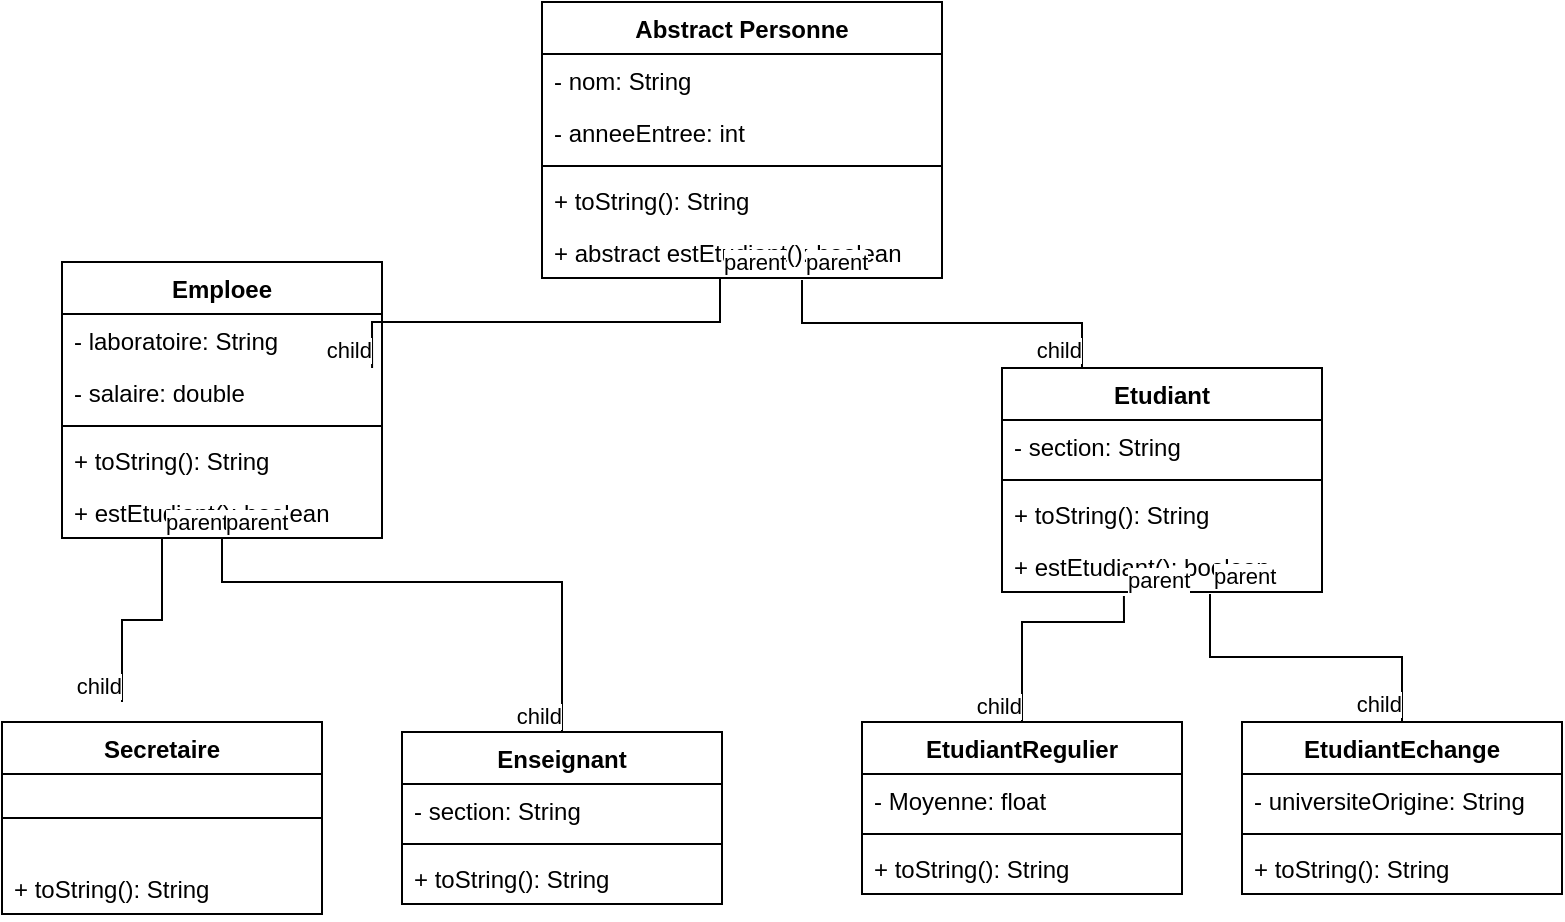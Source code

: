 <mxfile version="20.1.1" type="device"><diagram id="a4uqHdwV3t2hVtEN2k-8" name="Page-1"><mxGraphModel dx="1422" dy="763" grid="1" gridSize="10" guides="1" tooltips="1" connect="1" arrows="1" fold="1" page="1" pageScale="1" pageWidth="827" pageHeight="1169" math="0" shadow="0"><root><mxCell id="0"/><mxCell id="1" parent="0"/><mxCell id="2xAKJ8VKOI35TPq2F4ev-9" value="Abstract Personne" style="swimlane;fontStyle=1;align=center;verticalAlign=top;childLayout=stackLayout;horizontal=1;startSize=26;horizontalStack=0;resizeParent=1;resizeParentMax=0;resizeLast=0;collapsible=1;marginBottom=0;" vertex="1" parent="1"><mxGeometry x="300" y="70" width="200" height="138" as="geometry"/></mxCell><mxCell id="2xAKJ8VKOI35TPq2F4ev-10" value="- nom: String" style="text;strokeColor=none;fillColor=none;align=left;verticalAlign=top;spacingLeft=4;spacingRight=4;overflow=hidden;rotatable=0;points=[[0,0.5],[1,0.5]];portConstraint=eastwest;" vertex="1" parent="2xAKJ8VKOI35TPq2F4ev-9"><mxGeometry y="26" width="200" height="26" as="geometry"/></mxCell><mxCell id="2xAKJ8VKOI35TPq2F4ev-37" value="- anneeEntree: int" style="text;strokeColor=none;fillColor=none;align=left;verticalAlign=top;spacingLeft=4;spacingRight=4;overflow=hidden;rotatable=0;points=[[0,0.5],[1,0.5]];portConstraint=eastwest;" vertex="1" parent="2xAKJ8VKOI35TPq2F4ev-9"><mxGeometry y="52" width="200" height="26" as="geometry"/></mxCell><mxCell id="2xAKJ8VKOI35TPq2F4ev-11" value="" style="line;strokeWidth=1;fillColor=none;align=left;verticalAlign=middle;spacingTop=-1;spacingLeft=3;spacingRight=3;rotatable=0;labelPosition=right;points=[];portConstraint=eastwest;" vertex="1" parent="2xAKJ8VKOI35TPq2F4ev-9"><mxGeometry y="78" width="200" height="8" as="geometry"/></mxCell><mxCell id="2xAKJ8VKOI35TPq2F4ev-12" value="+ toString(): String" style="text;strokeColor=none;fillColor=none;align=left;verticalAlign=top;spacingLeft=4;spacingRight=4;overflow=hidden;rotatable=0;points=[[0,0.5],[1,0.5]];portConstraint=eastwest;" vertex="1" parent="2xAKJ8VKOI35TPq2F4ev-9"><mxGeometry y="86" width="200" height="26" as="geometry"/></mxCell><mxCell id="2xAKJ8VKOI35TPq2F4ev-38" value="+ abstract estEtudiant(): boolean" style="text;strokeColor=none;fillColor=none;align=left;verticalAlign=top;spacingLeft=4;spacingRight=4;overflow=hidden;rotatable=0;points=[[0,0.5],[1,0.5]];portConstraint=eastwest;" vertex="1" parent="2xAKJ8VKOI35TPq2F4ev-9"><mxGeometry y="112" width="200" height="26" as="geometry"/></mxCell><mxCell id="2xAKJ8VKOI35TPq2F4ev-13" value="Emploee" style="swimlane;fontStyle=1;align=center;verticalAlign=top;childLayout=stackLayout;horizontal=1;startSize=26;horizontalStack=0;resizeParent=1;resizeParentMax=0;resizeLast=0;collapsible=1;marginBottom=0;" vertex="1" parent="1"><mxGeometry x="60" y="200" width="160" height="138" as="geometry"/></mxCell><mxCell id="2xAKJ8VKOI35TPq2F4ev-14" value="- laboratoire: String" style="text;strokeColor=none;fillColor=none;align=left;verticalAlign=top;spacingLeft=4;spacingRight=4;overflow=hidden;rotatable=0;points=[[0,0.5],[1,0.5]];portConstraint=eastwest;" vertex="1" parent="2xAKJ8VKOI35TPq2F4ev-13"><mxGeometry y="26" width="160" height="26" as="geometry"/></mxCell><mxCell id="2xAKJ8VKOI35TPq2F4ev-39" value="- salaire: double" style="text;strokeColor=none;fillColor=none;align=left;verticalAlign=top;spacingLeft=4;spacingRight=4;overflow=hidden;rotatable=0;points=[[0,0.5],[1,0.5]];portConstraint=eastwest;" vertex="1" parent="2xAKJ8VKOI35TPq2F4ev-13"><mxGeometry y="52" width="160" height="26" as="geometry"/></mxCell><mxCell id="2xAKJ8VKOI35TPq2F4ev-15" value="" style="line;strokeWidth=1;fillColor=none;align=left;verticalAlign=middle;spacingTop=-1;spacingLeft=3;spacingRight=3;rotatable=0;labelPosition=right;points=[];portConstraint=eastwest;" vertex="1" parent="2xAKJ8VKOI35TPq2F4ev-13"><mxGeometry y="78" width="160" height="8" as="geometry"/></mxCell><mxCell id="2xAKJ8VKOI35TPq2F4ev-44" value="+ toString(): String" style="text;strokeColor=none;fillColor=none;align=left;verticalAlign=top;spacingLeft=4;spacingRight=4;overflow=hidden;rotatable=0;points=[[0,0.5],[1,0.5]];portConstraint=eastwest;" vertex="1" parent="2xAKJ8VKOI35TPq2F4ev-13"><mxGeometry y="86" width="160" height="26" as="geometry"/></mxCell><mxCell id="2xAKJ8VKOI35TPq2F4ev-45" value="+ estEtudiant(): boolean" style="text;strokeColor=none;fillColor=none;align=left;verticalAlign=top;spacingLeft=4;spacingRight=4;overflow=hidden;rotatable=0;points=[[0,0.5],[1,0.5]];portConstraint=eastwest;" vertex="1" parent="2xAKJ8VKOI35TPq2F4ev-13"><mxGeometry y="112" width="160" height="26" as="geometry"/></mxCell><mxCell id="2xAKJ8VKOI35TPq2F4ev-17" value="Etudiant" style="swimlane;fontStyle=1;align=center;verticalAlign=top;childLayout=stackLayout;horizontal=1;startSize=26;horizontalStack=0;resizeParent=1;resizeParentMax=0;resizeLast=0;collapsible=1;marginBottom=0;" vertex="1" parent="1"><mxGeometry x="530" y="253" width="160" height="112" as="geometry"/></mxCell><mxCell id="2xAKJ8VKOI35TPq2F4ev-18" value="- section: String" style="text;strokeColor=none;fillColor=none;align=left;verticalAlign=top;spacingLeft=4;spacingRight=4;overflow=hidden;rotatable=0;points=[[0,0.5],[1,0.5]];portConstraint=eastwest;" vertex="1" parent="2xAKJ8VKOI35TPq2F4ev-17"><mxGeometry y="26" width="160" height="26" as="geometry"/></mxCell><mxCell id="2xAKJ8VKOI35TPq2F4ev-19" value="" style="line;strokeWidth=1;fillColor=none;align=left;verticalAlign=middle;spacingTop=-1;spacingLeft=3;spacingRight=3;rotatable=0;labelPosition=right;points=[];portConstraint=eastwest;" vertex="1" parent="2xAKJ8VKOI35TPq2F4ev-17"><mxGeometry y="52" width="160" height="8" as="geometry"/></mxCell><mxCell id="2xAKJ8VKOI35TPq2F4ev-51" value="+ toString(): String" style="text;strokeColor=none;fillColor=none;align=left;verticalAlign=top;spacingLeft=4;spacingRight=4;overflow=hidden;rotatable=0;points=[[0,0.5],[1,0.5]];portConstraint=eastwest;" vertex="1" parent="2xAKJ8VKOI35TPq2F4ev-17"><mxGeometry y="60" width="160" height="26" as="geometry"/></mxCell><mxCell id="2xAKJ8VKOI35TPq2F4ev-52" value="+ estEtudiant(): boolean" style="text;strokeColor=none;fillColor=none;align=left;verticalAlign=top;spacingLeft=4;spacingRight=4;overflow=hidden;rotatable=0;points=[[0,0.5],[1,0.5]];portConstraint=eastwest;" vertex="1" parent="2xAKJ8VKOI35TPq2F4ev-17"><mxGeometry y="86" width="160" height="26" as="geometry"/></mxCell><mxCell id="2xAKJ8VKOI35TPq2F4ev-21" value="Secretaire" style="swimlane;fontStyle=1;align=center;verticalAlign=top;childLayout=stackLayout;horizontal=1;startSize=26;horizontalStack=0;resizeParent=1;resizeParentMax=0;resizeLast=0;collapsible=1;marginBottom=0;" vertex="1" parent="1"><mxGeometry x="30" y="430" width="160" height="96" as="geometry"/></mxCell><mxCell id="2xAKJ8VKOI35TPq2F4ev-23" value="" style="line;strokeWidth=1;fillColor=none;align=left;verticalAlign=middle;spacingTop=-1;spacingLeft=3;spacingRight=3;rotatable=0;labelPosition=right;points=[];portConstraint=eastwest;" vertex="1" parent="2xAKJ8VKOI35TPq2F4ev-21"><mxGeometry y="26" width="160" height="44" as="geometry"/></mxCell><mxCell id="2xAKJ8VKOI35TPq2F4ev-49" value="+ toString(): String" style="text;strokeColor=none;fillColor=none;align=left;verticalAlign=top;spacingLeft=4;spacingRight=4;overflow=hidden;rotatable=0;points=[[0,0.5],[1,0.5]];portConstraint=eastwest;" vertex="1" parent="2xAKJ8VKOI35TPq2F4ev-21"><mxGeometry y="70" width="160" height="26" as="geometry"/></mxCell><mxCell id="2xAKJ8VKOI35TPq2F4ev-25" value="Enseignant" style="swimlane;fontStyle=1;align=center;verticalAlign=top;childLayout=stackLayout;horizontal=1;startSize=26;horizontalStack=0;resizeParent=1;resizeParentMax=0;resizeLast=0;collapsible=1;marginBottom=0;" vertex="1" parent="1"><mxGeometry x="230" y="435" width="160" height="86" as="geometry"/></mxCell><mxCell id="2xAKJ8VKOI35TPq2F4ev-26" value="- section: String" style="text;strokeColor=none;fillColor=none;align=left;verticalAlign=top;spacingLeft=4;spacingRight=4;overflow=hidden;rotatable=0;points=[[0,0.5],[1,0.5]];portConstraint=eastwest;" vertex="1" parent="2xAKJ8VKOI35TPq2F4ev-25"><mxGeometry y="26" width="160" height="26" as="geometry"/></mxCell><mxCell id="2xAKJ8VKOI35TPq2F4ev-27" value="" style="line;strokeWidth=1;fillColor=none;align=left;verticalAlign=middle;spacingTop=-1;spacingLeft=3;spacingRight=3;rotatable=0;labelPosition=right;points=[];portConstraint=eastwest;" vertex="1" parent="2xAKJ8VKOI35TPq2F4ev-25"><mxGeometry y="52" width="160" height="8" as="geometry"/></mxCell><mxCell id="2xAKJ8VKOI35TPq2F4ev-50" value="+ toString(): String" style="text;strokeColor=none;fillColor=none;align=left;verticalAlign=top;spacingLeft=4;spacingRight=4;overflow=hidden;rotatable=0;points=[[0,0.5],[1,0.5]];portConstraint=eastwest;" vertex="1" parent="2xAKJ8VKOI35TPq2F4ev-25"><mxGeometry y="60" width="160" height="26" as="geometry"/></mxCell><mxCell id="2xAKJ8VKOI35TPq2F4ev-29" value="EtudiantEchange" style="swimlane;fontStyle=1;align=center;verticalAlign=top;childLayout=stackLayout;horizontal=1;startSize=26;horizontalStack=0;resizeParent=1;resizeParentMax=0;resizeLast=0;collapsible=1;marginBottom=0;" vertex="1" parent="1"><mxGeometry x="650" y="430" width="160" height="86" as="geometry"/></mxCell><mxCell id="2xAKJ8VKOI35TPq2F4ev-30" value="- universiteOrigine: String" style="text;strokeColor=none;fillColor=none;align=left;verticalAlign=top;spacingLeft=4;spacingRight=4;overflow=hidden;rotatable=0;points=[[0,0.5],[1,0.5]];portConstraint=eastwest;" vertex="1" parent="2xAKJ8VKOI35TPq2F4ev-29"><mxGeometry y="26" width="160" height="26" as="geometry"/></mxCell><mxCell id="2xAKJ8VKOI35TPq2F4ev-31" value="" style="line;strokeWidth=1;fillColor=none;align=left;verticalAlign=middle;spacingTop=-1;spacingLeft=3;spacingRight=3;rotatable=0;labelPosition=right;points=[];portConstraint=eastwest;" vertex="1" parent="2xAKJ8VKOI35TPq2F4ev-29"><mxGeometry y="52" width="160" height="8" as="geometry"/></mxCell><mxCell id="2xAKJ8VKOI35TPq2F4ev-54" value="+ toString(): String" style="text;strokeColor=none;fillColor=none;align=left;verticalAlign=top;spacingLeft=4;spacingRight=4;overflow=hidden;rotatable=0;points=[[0,0.5],[1,0.5]];portConstraint=eastwest;" vertex="1" parent="2xAKJ8VKOI35TPq2F4ev-29"><mxGeometry y="60" width="160" height="26" as="geometry"/></mxCell><mxCell id="2xAKJ8VKOI35TPq2F4ev-33" value="EtudiantRegulier" style="swimlane;fontStyle=1;align=center;verticalAlign=top;childLayout=stackLayout;horizontal=1;startSize=26;horizontalStack=0;resizeParent=1;resizeParentMax=0;resizeLast=0;collapsible=1;marginBottom=0;" vertex="1" parent="1"><mxGeometry x="460" y="430" width="160" height="86" as="geometry"/></mxCell><mxCell id="2xAKJ8VKOI35TPq2F4ev-34" value="- Moyenne: float" style="text;strokeColor=none;fillColor=none;align=left;verticalAlign=top;spacingLeft=4;spacingRight=4;overflow=hidden;rotatable=0;points=[[0,0.5],[1,0.5]];portConstraint=eastwest;" vertex="1" parent="2xAKJ8VKOI35TPq2F4ev-33"><mxGeometry y="26" width="160" height="26" as="geometry"/></mxCell><mxCell id="2xAKJ8VKOI35TPq2F4ev-35" value="" style="line;strokeWidth=1;fillColor=none;align=left;verticalAlign=middle;spacingTop=-1;spacingLeft=3;spacingRight=3;rotatable=0;labelPosition=right;points=[];portConstraint=eastwest;" vertex="1" parent="2xAKJ8VKOI35TPq2F4ev-33"><mxGeometry y="52" width="160" height="8" as="geometry"/></mxCell><mxCell id="2xAKJ8VKOI35TPq2F4ev-53" value="+ toString(): String" style="text;strokeColor=none;fillColor=none;align=left;verticalAlign=top;spacingLeft=4;spacingRight=4;overflow=hidden;rotatable=0;points=[[0,0.5],[1,0.5]];portConstraint=eastwest;" vertex="1" parent="2xAKJ8VKOI35TPq2F4ev-33"><mxGeometry y="60" width="160" height="26" as="geometry"/></mxCell><mxCell id="2xAKJ8VKOI35TPq2F4ev-59" value="" style="endArrow=none;html=1;edgeStyle=orthogonalEdgeStyle;rounded=0;entryX=0.25;entryY=0;entryDx=0;entryDy=0;exitX=0.65;exitY=1.038;exitDx=0;exitDy=0;exitPerimeter=0;" edge="1" parent="1" source="2xAKJ8VKOI35TPq2F4ev-38" target="2xAKJ8VKOI35TPq2F4ev-17"><mxGeometry relative="1" as="geometry"><mxPoint x="330" y="390" as="sourcePoint"/><mxPoint x="490" y="390" as="targetPoint"/></mxGeometry></mxCell><mxCell id="2xAKJ8VKOI35TPq2F4ev-60" value="parent" style="edgeLabel;resizable=0;html=1;align=left;verticalAlign=bottom;" connectable="0" vertex="1" parent="2xAKJ8VKOI35TPq2F4ev-59"><mxGeometry x="-1" relative="1" as="geometry"/></mxCell><mxCell id="2xAKJ8VKOI35TPq2F4ev-61" value="child" style="edgeLabel;resizable=0;html=1;align=right;verticalAlign=bottom;" connectable="0" vertex="1" parent="2xAKJ8VKOI35TPq2F4ev-59"><mxGeometry x="1" relative="1" as="geometry"/></mxCell><mxCell id="2xAKJ8VKOI35TPq2F4ev-62" value="" style="endArrow=none;html=1;edgeStyle=orthogonalEdgeStyle;rounded=0;entryX=0.969;entryY=0.038;entryDx=0;entryDy=0;entryPerimeter=0;exitX=0.445;exitY=1;exitDx=0;exitDy=0;exitPerimeter=0;" edge="1" parent="1" source="2xAKJ8VKOI35TPq2F4ev-38" target="2xAKJ8VKOI35TPq2F4ev-39"><mxGeometry relative="1" as="geometry"><mxPoint x="330" y="390" as="sourcePoint"/><mxPoint x="490" y="390" as="targetPoint"/></mxGeometry></mxCell><mxCell id="2xAKJ8VKOI35TPq2F4ev-63" value="parent" style="edgeLabel;resizable=0;html=1;align=left;verticalAlign=bottom;" connectable="0" vertex="1" parent="2xAKJ8VKOI35TPq2F4ev-62"><mxGeometry x="-1" relative="1" as="geometry"/></mxCell><mxCell id="2xAKJ8VKOI35TPq2F4ev-64" value="child" style="edgeLabel;resizable=0;html=1;align=right;verticalAlign=bottom;" connectable="0" vertex="1" parent="2xAKJ8VKOI35TPq2F4ev-62"><mxGeometry x="1" relative="1" as="geometry"/></mxCell><mxCell id="2xAKJ8VKOI35TPq2F4ev-65" value="" style="endArrow=none;html=1;edgeStyle=orthogonalEdgeStyle;rounded=0;" edge="1" parent="1" source="2xAKJ8VKOI35TPq2F4ev-45"><mxGeometry relative="1" as="geometry"><mxPoint x="330" y="390" as="sourcePoint"/><mxPoint x="90" y="420" as="targetPoint"/><Array as="points"><mxPoint x="110" y="379"/><mxPoint x="90" y="379"/></Array></mxGeometry></mxCell><mxCell id="2xAKJ8VKOI35TPq2F4ev-66" value="parent" style="edgeLabel;resizable=0;html=1;align=left;verticalAlign=bottom;" connectable="0" vertex="1" parent="2xAKJ8VKOI35TPq2F4ev-65"><mxGeometry x="-1" relative="1" as="geometry"/></mxCell><mxCell id="2xAKJ8VKOI35TPq2F4ev-67" value="child" style="edgeLabel;resizable=0;html=1;align=right;verticalAlign=bottom;" connectable="0" vertex="1" parent="2xAKJ8VKOI35TPq2F4ev-65"><mxGeometry x="1" relative="1" as="geometry"/></mxCell><mxCell id="2xAKJ8VKOI35TPq2F4ev-68" value="" style="endArrow=none;html=1;edgeStyle=orthogonalEdgeStyle;rounded=0;" edge="1" parent="1" source="2xAKJ8VKOI35TPq2F4ev-45" target="2xAKJ8VKOI35TPq2F4ev-25"><mxGeometry relative="1" as="geometry"><mxPoint x="330" y="390" as="sourcePoint"/><mxPoint x="490" y="390" as="targetPoint"/><Array as="points"><mxPoint x="140" y="360"/><mxPoint x="310" y="360"/></Array></mxGeometry></mxCell><mxCell id="2xAKJ8VKOI35TPq2F4ev-69" value="parent" style="edgeLabel;resizable=0;html=1;align=left;verticalAlign=bottom;" connectable="0" vertex="1" parent="2xAKJ8VKOI35TPq2F4ev-68"><mxGeometry x="-1" relative="1" as="geometry"/></mxCell><mxCell id="2xAKJ8VKOI35TPq2F4ev-70" value="child" style="edgeLabel;resizable=0;html=1;align=right;verticalAlign=bottom;" connectable="0" vertex="1" parent="2xAKJ8VKOI35TPq2F4ev-68"><mxGeometry x="1" relative="1" as="geometry"/></mxCell><mxCell id="2xAKJ8VKOI35TPq2F4ev-71" value="" style="endArrow=none;html=1;edgeStyle=orthogonalEdgeStyle;rounded=0;exitX=0.381;exitY=1.077;exitDx=0;exitDy=0;exitPerimeter=0;" edge="1" parent="1" source="2xAKJ8VKOI35TPq2F4ev-52" target="2xAKJ8VKOI35TPq2F4ev-33"><mxGeometry relative="1" as="geometry"><mxPoint x="330" y="390" as="sourcePoint"/><mxPoint x="490" y="390" as="targetPoint"/><Array as="points"><mxPoint x="591" y="380"/><mxPoint x="540" y="380"/></Array></mxGeometry></mxCell><mxCell id="2xAKJ8VKOI35TPq2F4ev-72" value="parent" style="edgeLabel;resizable=0;html=1;align=left;verticalAlign=bottom;" connectable="0" vertex="1" parent="2xAKJ8VKOI35TPq2F4ev-71"><mxGeometry x="-1" relative="1" as="geometry"/></mxCell><mxCell id="2xAKJ8VKOI35TPq2F4ev-73" value="child" style="edgeLabel;resizable=0;html=1;align=right;verticalAlign=bottom;" connectable="0" vertex="1" parent="2xAKJ8VKOI35TPq2F4ev-71"><mxGeometry x="1" relative="1" as="geometry"/></mxCell><mxCell id="2xAKJ8VKOI35TPq2F4ev-74" value="" style="endArrow=none;html=1;edgeStyle=orthogonalEdgeStyle;rounded=0;exitX=0.65;exitY=1.038;exitDx=0;exitDy=0;exitPerimeter=0;entryX=0.5;entryY=0;entryDx=0;entryDy=0;" edge="1" parent="1" source="2xAKJ8VKOI35TPq2F4ev-52" target="2xAKJ8VKOI35TPq2F4ev-29"><mxGeometry relative="1" as="geometry"><mxPoint x="330" y="390" as="sourcePoint"/><mxPoint x="490" y="390" as="targetPoint"/></mxGeometry></mxCell><mxCell id="2xAKJ8VKOI35TPq2F4ev-75" value="parent" style="edgeLabel;resizable=0;html=1;align=left;verticalAlign=bottom;" connectable="0" vertex="1" parent="2xAKJ8VKOI35TPq2F4ev-74"><mxGeometry x="-1" relative="1" as="geometry"/></mxCell><mxCell id="2xAKJ8VKOI35TPq2F4ev-76" value="child" style="edgeLabel;resizable=0;html=1;align=right;verticalAlign=bottom;" connectable="0" vertex="1" parent="2xAKJ8VKOI35TPq2F4ev-74"><mxGeometry x="1" relative="1" as="geometry"/></mxCell></root></mxGraphModel></diagram></mxfile>
